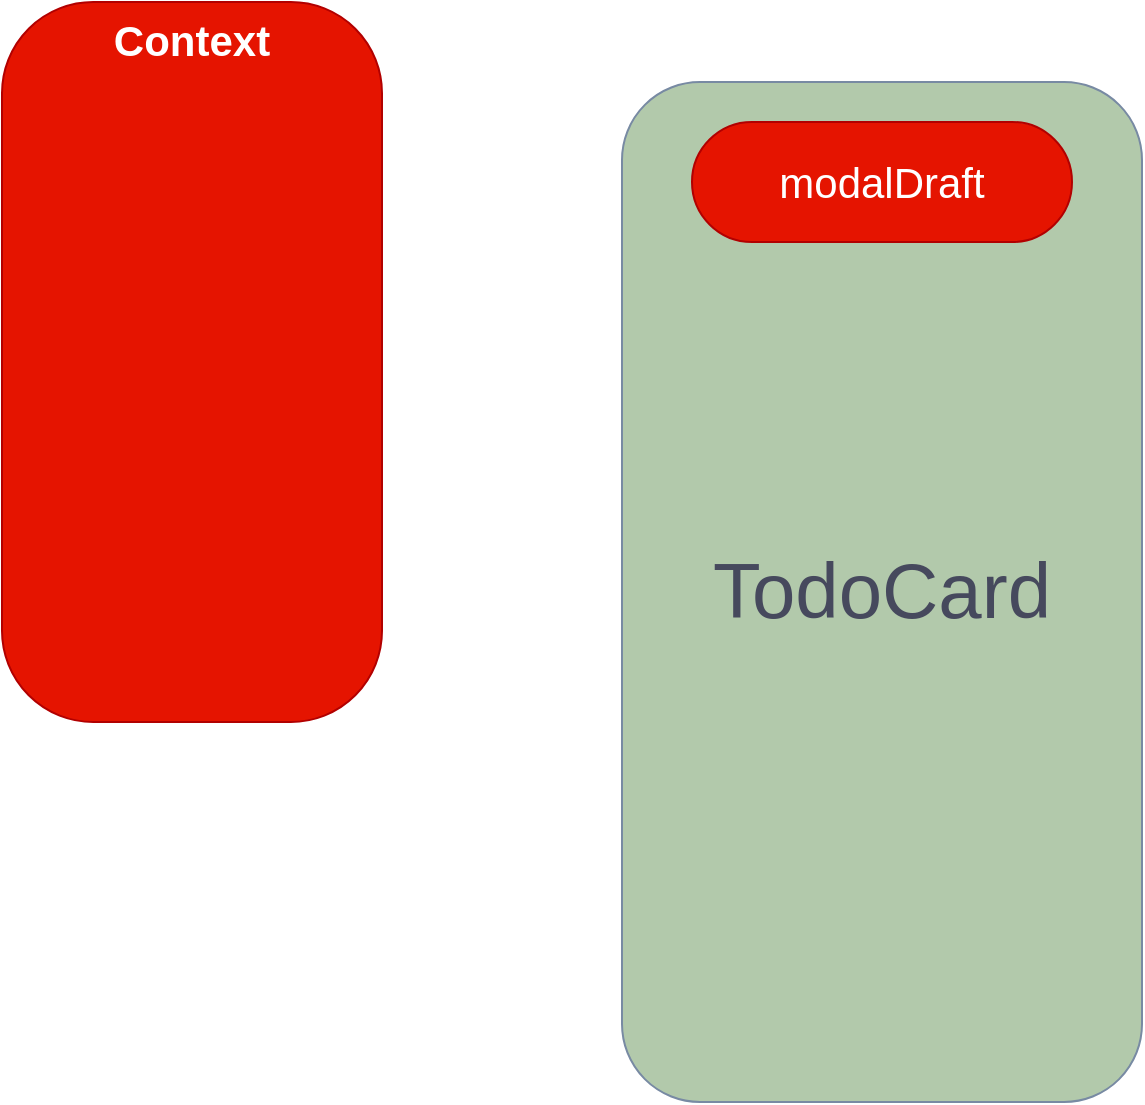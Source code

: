 <mxfile version="28.1.0">
  <diagram name="Página-1" id="-lQeKvBAd6V5E4koSqEf">
    <mxGraphModel dx="1613" dy="510" grid="1" gridSize="10" guides="1" tooltips="1" connect="1" arrows="1" fold="1" page="1" pageScale="1" pageWidth="827" pageHeight="1169" math="0" shadow="0">
      <root>
        <mxCell id="0" />
        <mxCell id="1" parent="0" />
        <mxCell id="7ifipG9ng2HD5G6kwdC--1" value="&lt;font style=&quot;font-size: 39px;&quot;&gt;TodoCard&lt;/font&gt;" style="rounded=1;whiteSpace=wrap;html=1;fillColor=#B2C9AB;fontColor=#46495D;strokeColor=#788AA3;labelBackgroundColor=none;" vertex="1" parent="1">
          <mxGeometry x="240" y="200" width="260" height="510" as="geometry" />
        </mxCell>
        <mxCell id="7ifipG9ng2HD5G6kwdC--3" value="&lt;font style=&quot;font-size: 21px;&quot;&gt;modalDraft&lt;/font&gt;" style="rounded=1;whiteSpace=wrap;html=1;strokeColor=#B20000;fontColor=#ffffff;fillColor=light-dark(#E51400,#99342C);arcSize=50;verticalAlign=middle;spacing=0;" vertex="1" parent="1">
          <mxGeometry x="275" y="220" width="190" height="60" as="geometry" />
        </mxCell>
        <mxCell id="7ifipG9ng2HD5G6kwdC--5" value="&lt;font style=&quot;font-size: 21px;&quot;&gt;&lt;b&gt;Context&lt;/b&gt;&lt;/font&gt;" style="rounded=1;whiteSpace=wrap;html=1;strokeColor=#B20000;fontColor=#ffffff;fillColor=light-dark(#E51400,#99342C);arcSize=24;verticalAlign=top;" vertex="1" parent="1">
          <mxGeometry x="-70" y="160" width="190" height="360" as="geometry" />
        </mxCell>
      </root>
    </mxGraphModel>
  </diagram>
</mxfile>
